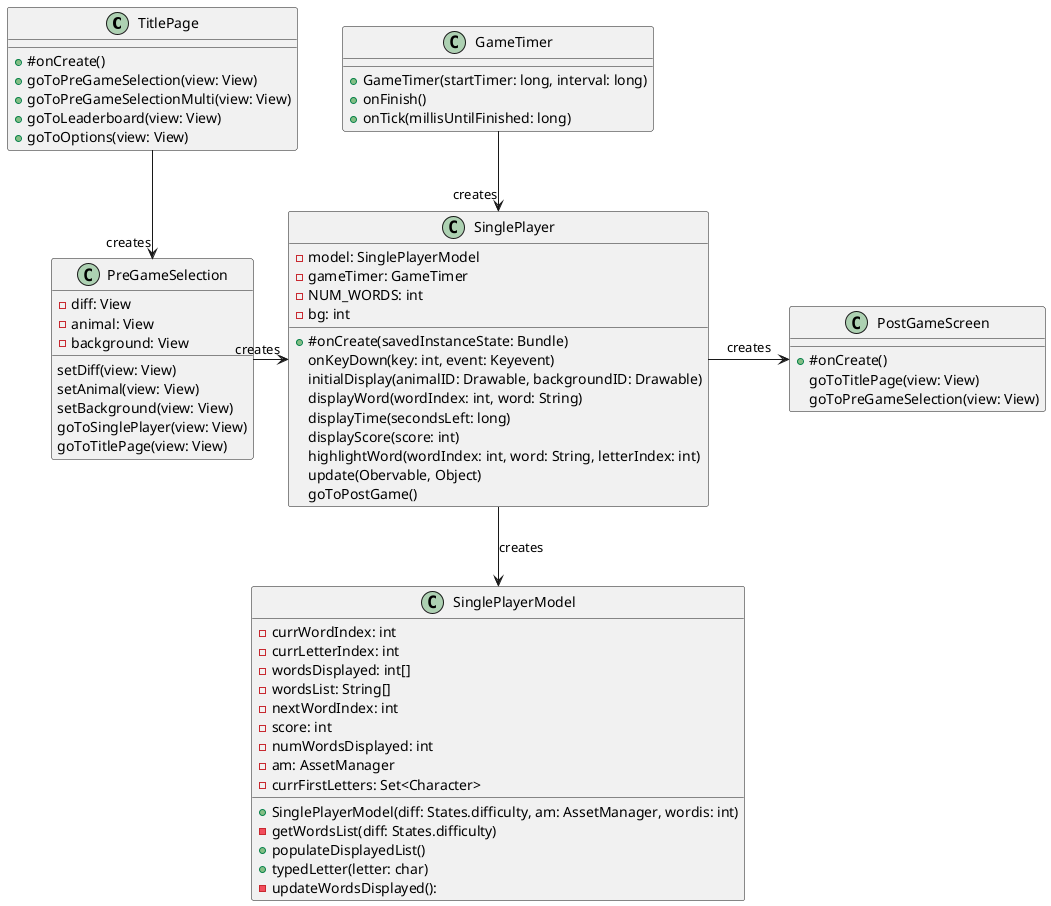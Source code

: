 @startuml
class TitlePage {
    + #onCreate()
    +goToPreGameSelection(view: View)
    +goToPreGameSelectionMulti(view: View)
    +goToLeaderboard(view: View)
    +goToOptions(view: View)
}
class GameTimer {
    +GameTimer(startTimer: long, interval: long)
    +onFinish()
    +onTick(millisUntilFinished: long)
}

class PreGameSelection {
    -diff: View
    -animal: View
    -background: View
    setDiff(view: View)
    setAnimal(view: View)
    setBackground(view: View)
    goToSinglePlayer(view: View)
    goToTitlePage(view: View)
}

class SinglePlayer {
    -model: SinglePlayerModel
    -gameTimer: GameTimer
    -NUM_WORDS: int
    -bg: int
    + #onCreate(savedInstanceState: Bundle)
    onKeyDown(key: int, event: Keyevent)
    initialDisplay(animalID: Drawable, backgroundID: Drawable)
    displayWord(wordIndex: int, word: String)
    displayTime(secondsLeft: long)
    displayScore(score: int)
    highlightWord(wordIndex: int, word: String, letterIndex: int)
    update(Obervable, Object)
    goToPostGame()

}

class PostGameScreen {
    + #onCreate()
    goToTitlePage(view: View)
    goToPreGameSelection(view: View)
}
class SinglePlayerModel {
    -currWordIndex: int
    -currLetterIndex: int
    -wordsDisplayed: int[]
    -wordsList: String[]
    -nextWordIndex: int
    -score: int
    -numWordsDisplayed: int
    -am: AssetManager
    -currFirstLetters: Set<Character>
    +SinglePlayerModel(diff: States.difficulty, am: AssetManager, wordis: int)
    -getWordsList(diff: States.difficulty)
    +populateDisplayedList()
    +typedLetter(letter: char)
    -updateWordsDisplayed():
}


TitlePage -down-> "creates" PreGameSelection
PreGameSelection -right-> "creates" SinglePlayer
SinglePlayer -down-> SinglePlayerModel : "creates"
SinglePlayer -right-> PostGameScreen : "creates"
GameTimer -down-> "creates" SinglePlayer
@enduml